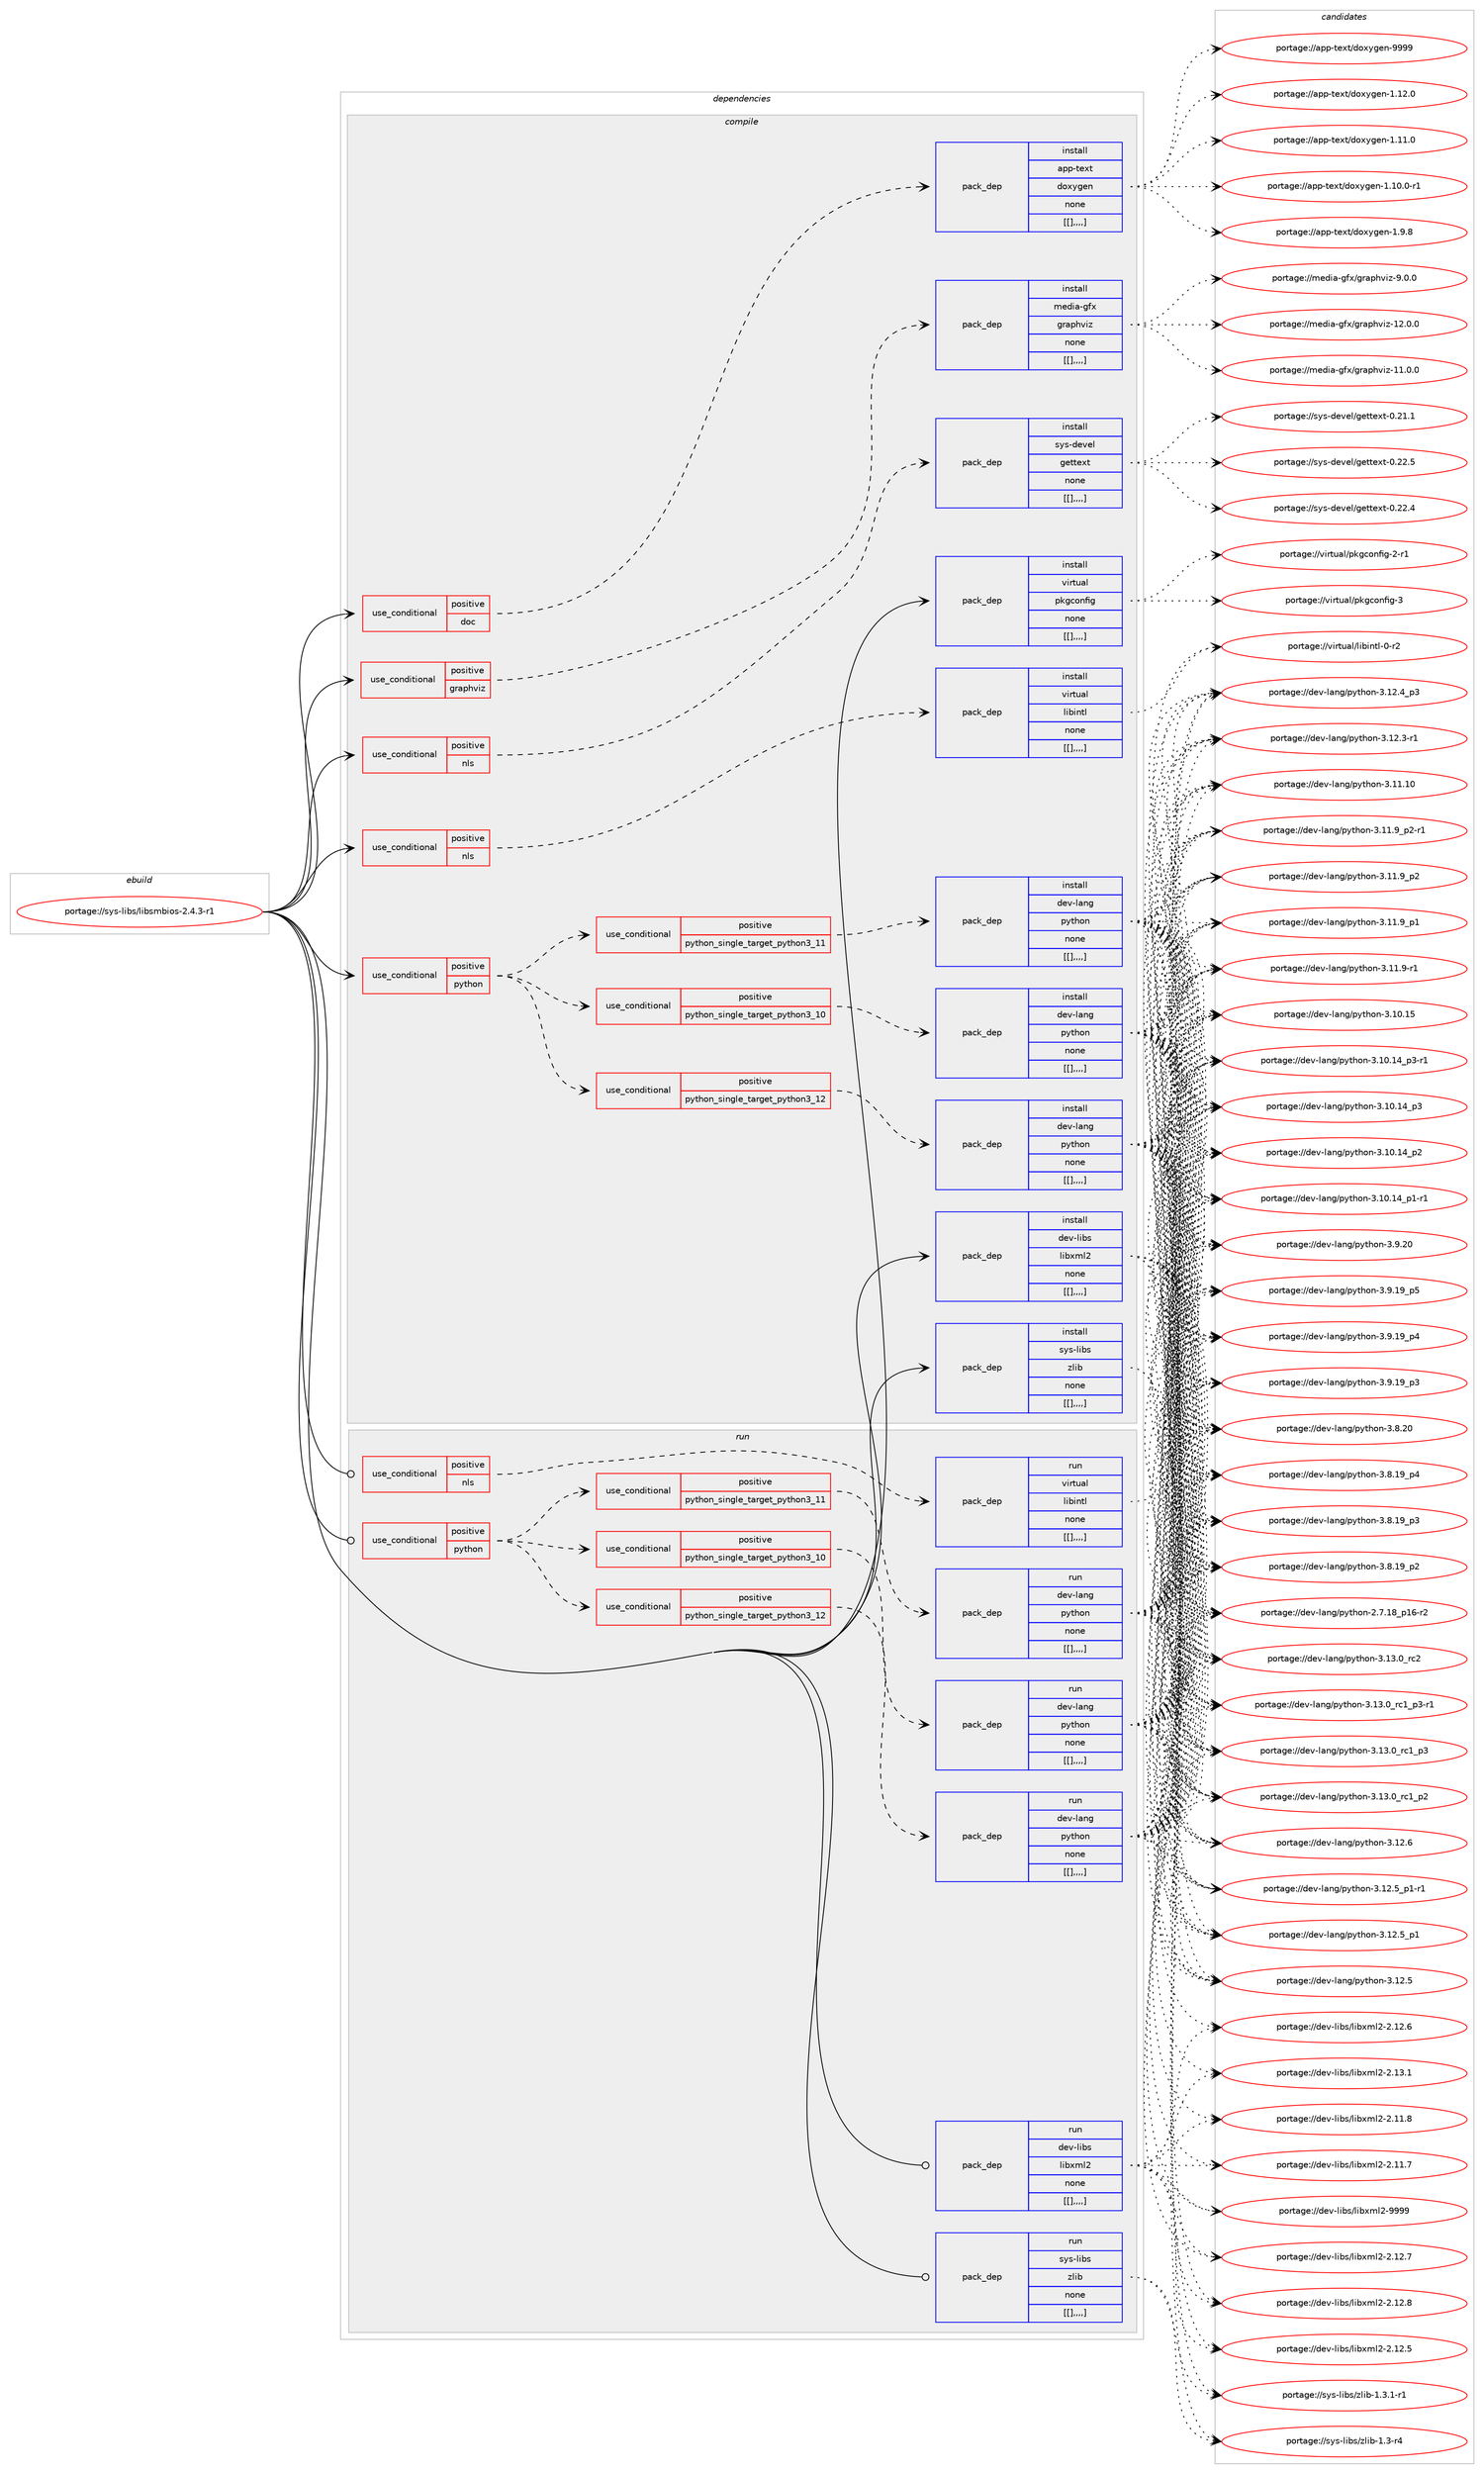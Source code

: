 digraph prolog {

# *************
# Graph options
# *************

newrank=true;
concentrate=true;
compound=true;
graph [rankdir=LR,fontname=Helvetica,fontsize=10,ranksep=1.5];#, ranksep=2.5, nodesep=0.2];
edge  [arrowhead=vee];
node  [fontname=Helvetica,fontsize=10];

# **********
# The ebuild
# **********

subgraph cluster_leftcol {
color=gray;
label=<<i>ebuild</i>>;
id [label="portage://sys-libs/libsmbios-2.4.3-r1", color=red, width=4, href="../sys-libs/libsmbios-2.4.3-r1.svg"];
}

# ****************
# The dependencies
# ****************

subgraph cluster_midcol {
color=gray;
label=<<i>dependencies</i>>;
subgraph cluster_compile {
fillcolor="#eeeeee";
style=filled;
label=<<i>compile</i>>;
subgraph cond122579 {
dependency459999 [label=<<TABLE BORDER="0" CELLBORDER="1" CELLSPACING="0" CELLPADDING="4"><TR><TD ROWSPAN="3" CELLPADDING="10">use_conditional</TD></TR><TR><TD>positive</TD></TR><TR><TD>doc</TD></TR></TABLE>>, shape=none, color=red];
subgraph pack334300 {
dependency460000 [label=<<TABLE BORDER="0" CELLBORDER="1" CELLSPACING="0" CELLPADDING="4" WIDTH="220"><TR><TD ROWSPAN="6" CELLPADDING="30">pack_dep</TD></TR><TR><TD WIDTH="110">install</TD></TR><TR><TD>app-text</TD></TR><TR><TD>doxygen</TD></TR><TR><TD>none</TD></TR><TR><TD>[[],,,,]</TD></TR></TABLE>>, shape=none, color=blue];
}
dependency459999:e -> dependency460000:w [weight=20,style="dashed",arrowhead="vee"];
}
id:e -> dependency459999:w [weight=20,style="solid",arrowhead="vee"];
subgraph cond122580 {
dependency460001 [label=<<TABLE BORDER="0" CELLBORDER="1" CELLSPACING="0" CELLPADDING="4"><TR><TD ROWSPAN="3" CELLPADDING="10">use_conditional</TD></TR><TR><TD>positive</TD></TR><TR><TD>graphviz</TD></TR></TABLE>>, shape=none, color=red];
subgraph pack334301 {
dependency460002 [label=<<TABLE BORDER="0" CELLBORDER="1" CELLSPACING="0" CELLPADDING="4" WIDTH="220"><TR><TD ROWSPAN="6" CELLPADDING="30">pack_dep</TD></TR><TR><TD WIDTH="110">install</TD></TR><TR><TD>media-gfx</TD></TR><TR><TD>graphviz</TD></TR><TR><TD>none</TD></TR><TR><TD>[[],,,,]</TD></TR></TABLE>>, shape=none, color=blue];
}
dependency460001:e -> dependency460002:w [weight=20,style="dashed",arrowhead="vee"];
}
id:e -> dependency460001:w [weight=20,style="solid",arrowhead="vee"];
subgraph cond122581 {
dependency460003 [label=<<TABLE BORDER="0" CELLBORDER="1" CELLSPACING="0" CELLPADDING="4"><TR><TD ROWSPAN="3" CELLPADDING="10">use_conditional</TD></TR><TR><TD>positive</TD></TR><TR><TD>nls</TD></TR></TABLE>>, shape=none, color=red];
subgraph pack334302 {
dependency460004 [label=<<TABLE BORDER="0" CELLBORDER="1" CELLSPACING="0" CELLPADDING="4" WIDTH="220"><TR><TD ROWSPAN="6" CELLPADDING="30">pack_dep</TD></TR><TR><TD WIDTH="110">install</TD></TR><TR><TD>sys-devel</TD></TR><TR><TD>gettext</TD></TR><TR><TD>none</TD></TR><TR><TD>[[],,,,]</TD></TR></TABLE>>, shape=none, color=blue];
}
dependency460003:e -> dependency460004:w [weight=20,style="dashed",arrowhead="vee"];
}
id:e -> dependency460003:w [weight=20,style="solid",arrowhead="vee"];
subgraph cond122582 {
dependency460005 [label=<<TABLE BORDER="0" CELLBORDER="1" CELLSPACING="0" CELLPADDING="4"><TR><TD ROWSPAN="3" CELLPADDING="10">use_conditional</TD></TR><TR><TD>positive</TD></TR><TR><TD>nls</TD></TR></TABLE>>, shape=none, color=red];
subgraph pack334303 {
dependency460006 [label=<<TABLE BORDER="0" CELLBORDER="1" CELLSPACING="0" CELLPADDING="4" WIDTH="220"><TR><TD ROWSPAN="6" CELLPADDING="30">pack_dep</TD></TR><TR><TD WIDTH="110">install</TD></TR><TR><TD>virtual</TD></TR><TR><TD>libintl</TD></TR><TR><TD>none</TD></TR><TR><TD>[[],,,,]</TD></TR></TABLE>>, shape=none, color=blue];
}
dependency460005:e -> dependency460006:w [weight=20,style="dashed",arrowhead="vee"];
}
id:e -> dependency460005:w [weight=20,style="solid",arrowhead="vee"];
subgraph cond122583 {
dependency460007 [label=<<TABLE BORDER="0" CELLBORDER="1" CELLSPACING="0" CELLPADDING="4"><TR><TD ROWSPAN="3" CELLPADDING="10">use_conditional</TD></TR><TR><TD>positive</TD></TR><TR><TD>python</TD></TR></TABLE>>, shape=none, color=red];
subgraph cond122584 {
dependency460008 [label=<<TABLE BORDER="0" CELLBORDER="1" CELLSPACING="0" CELLPADDING="4"><TR><TD ROWSPAN="3" CELLPADDING="10">use_conditional</TD></TR><TR><TD>positive</TD></TR><TR><TD>python_single_target_python3_10</TD></TR></TABLE>>, shape=none, color=red];
subgraph pack334304 {
dependency460009 [label=<<TABLE BORDER="0" CELLBORDER="1" CELLSPACING="0" CELLPADDING="4" WIDTH="220"><TR><TD ROWSPAN="6" CELLPADDING="30">pack_dep</TD></TR><TR><TD WIDTH="110">install</TD></TR><TR><TD>dev-lang</TD></TR><TR><TD>python</TD></TR><TR><TD>none</TD></TR><TR><TD>[[],,,,]</TD></TR></TABLE>>, shape=none, color=blue];
}
dependency460008:e -> dependency460009:w [weight=20,style="dashed",arrowhead="vee"];
}
dependency460007:e -> dependency460008:w [weight=20,style="dashed",arrowhead="vee"];
subgraph cond122585 {
dependency460010 [label=<<TABLE BORDER="0" CELLBORDER="1" CELLSPACING="0" CELLPADDING="4"><TR><TD ROWSPAN="3" CELLPADDING="10">use_conditional</TD></TR><TR><TD>positive</TD></TR><TR><TD>python_single_target_python3_11</TD></TR></TABLE>>, shape=none, color=red];
subgraph pack334305 {
dependency460011 [label=<<TABLE BORDER="0" CELLBORDER="1" CELLSPACING="0" CELLPADDING="4" WIDTH="220"><TR><TD ROWSPAN="6" CELLPADDING="30">pack_dep</TD></TR><TR><TD WIDTH="110">install</TD></TR><TR><TD>dev-lang</TD></TR><TR><TD>python</TD></TR><TR><TD>none</TD></TR><TR><TD>[[],,,,]</TD></TR></TABLE>>, shape=none, color=blue];
}
dependency460010:e -> dependency460011:w [weight=20,style="dashed",arrowhead="vee"];
}
dependency460007:e -> dependency460010:w [weight=20,style="dashed",arrowhead="vee"];
subgraph cond122586 {
dependency460012 [label=<<TABLE BORDER="0" CELLBORDER="1" CELLSPACING="0" CELLPADDING="4"><TR><TD ROWSPAN="3" CELLPADDING="10">use_conditional</TD></TR><TR><TD>positive</TD></TR><TR><TD>python_single_target_python3_12</TD></TR></TABLE>>, shape=none, color=red];
subgraph pack334306 {
dependency460013 [label=<<TABLE BORDER="0" CELLBORDER="1" CELLSPACING="0" CELLPADDING="4" WIDTH="220"><TR><TD ROWSPAN="6" CELLPADDING="30">pack_dep</TD></TR><TR><TD WIDTH="110">install</TD></TR><TR><TD>dev-lang</TD></TR><TR><TD>python</TD></TR><TR><TD>none</TD></TR><TR><TD>[[],,,,]</TD></TR></TABLE>>, shape=none, color=blue];
}
dependency460012:e -> dependency460013:w [weight=20,style="dashed",arrowhead="vee"];
}
dependency460007:e -> dependency460012:w [weight=20,style="dashed",arrowhead="vee"];
}
id:e -> dependency460007:w [weight=20,style="solid",arrowhead="vee"];
subgraph pack334307 {
dependency460014 [label=<<TABLE BORDER="0" CELLBORDER="1" CELLSPACING="0" CELLPADDING="4" WIDTH="220"><TR><TD ROWSPAN="6" CELLPADDING="30">pack_dep</TD></TR><TR><TD WIDTH="110">install</TD></TR><TR><TD>dev-libs</TD></TR><TR><TD>libxml2</TD></TR><TR><TD>none</TD></TR><TR><TD>[[],,,,]</TD></TR></TABLE>>, shape=none, color=blue];
}
id:e -> dependency460014:w [weight=20,style="solid",arrowhead="vee"];
subgraph pack334308 {
dependency460015 [label=<<TABLE BORDER="0" CELLBORDER="1" CELLSPACING="0" CELLPADDING="4" WIDTH="220"><TR><TD ROWSPAN="6" CELLPADDING="30">pack_dep</TD></TR><TR><TD WIDTH="110">install</TD></TR><TR><TD>sys-libs</TD></TR><TR><TD>zlib</TD></TR><TR><TD>none</TD></TR><TR><TD>[[],,,,]</TD></TR></TABLE>>, shape=none, color=blue];
}
id:e -> dependency460015:w [weight=20,style="solid",arrowhead="vee"];
subgraph pack334309 {
dependency460016 [label=<<TABLE BORDER="0" CELLBORDER="1" CELLSPACING="0" CELLPADDING="4" WIDTH="220"><TR><TD ROWSPAN="6" CELLPADDING="30">pack_dep</TD></TR><TR><TD WIDTH="110">install</TD></TR><TR><TD>virtual</TD></TR><TR><TD>pkgconfig</TD></TR><TR><TD>none</TD></TR><TR><TD>[[],,,,]</TD></TR></TABLE>>, shape=none, color=blue];
}
id:e -> dependency460016:w [weight=20,style="solid",arrowhead="vee"];
}
subgraph cluster_compileandrun {
fillcolor="#eeeeee";
style=filled;
label=<<i>compile and run</i>>;
}
subgraph cluster_run {
fillcolor="#eeeeee";
style=filled;
label=<<i>run</i>>;
subgraph cond122587 {
dependency460017 [label=<<TABLE BORDER="0" CELLBORDER="1" CELLSPACING="0" CELLPADDING="4"><TR><TD ROWSPAN="3" CELLPADDING="10">use_conditional</TD></TR><TR><TD>positive</TD></TR><TR><TD>nls</TD></TR></TABLE>>, shape=none, color=red];
subgraph pack334310 {
dependency460018 [label=<<TABLE BORDER="0" CELLBORDER="1" CELLSPACING="0" CELLPADDING="4" WIDTH="220"><TR><TD ROWSPAN="6" CELLPADDING="30">pack_dep</TD></TR><TR><TD WIDTH="110">run</TD></TR><TR><TD>virtual</TD></TR><TR><TD>libintl</TD></TR><TR><TD>none</TD></TR><TR><TD>[[],,,,]</TD></TR></TABLE>>, shape=none, color=blue];
}
dependency460017:e -> dependency460018:w [weight=20,style="dashed",arrowhead="vee"];
}
id:e -> dependency460017:w [weight=20,style="solid",arrowhead="odot"];
subgraph cond122588 {
dependency460019 [label=<<TABLE BORDER="0" CELLBORDER="1" CELLSPACING="0" CELLPADDING="4"><TR><TD ROWSPAN="3" CELLPADDING="10">use_conditional</TD></TR><TR><TD>positive</TD></TR><TR><TD>python</TD></TR></TABLE>>, shape=none, color=red];
subgraph cond122589 {
dependency460020 [label=<<TABLE BORDER="0" CELLBORDER="1" CELLSPACING="0" CELLPADDING="4"><TR><TD ROWSPAN="3" CELLPADDING="10">use_conditional</TD></TR><TR><TD>positive</TD></TR><TR><TD>python_single_target_python3_10</TD></TR></TABLE>>, shape=none, color=red];
subgraph pack334311 {
dependency460021 [label=<<TABLE BORDER="0" CELLBORDER="1" CELLSPACING="0" CELLPADDING="4" WIDTH="220"><TR><TD ROWSPAN="6" CELLPADDING="30">pack_dep</TD></TR><TR><TD WIDTH="110">run</TD></TR><TR><TD>dev-lang</TD></TR><TR><TD>python</TD></TR><TR><TD>none</TD></TR><TR><TD>[[],,,,]</TD></TR></TABLE>>, shape=none, color=blue];
}
dependency460020:e -> dependency460021:w [weight=20,style="dashed",arrowhead="vee"];
}
dependency460019:e -> dependency460020:w [weight=20,style="dashed",arrowhead="vee"];
subgraph cond122590 {
dependency460022 [label=<<TABLE BORDER="0" CELLBORDER="1" CELLSPACING="0" CELLPADDING="4"><TR><TD ROWSPAN="3" CELLPADDING="10">use_conditional</TD></TR><TR><TD>positive</TD></TR><TR><TD>python_single_target_python3_11</TD></TR></TABLE>>, shape=none, color=red];
subgraph pack334312 {
dependency460023 [label=<<TABLE BORDER="0" CELLBORDER="1" CELLSPACING="0" CELLPADDING="4" WIDTH="220"><TR><TD ROWSPAN="6" CELLPADDING="30">pack_dep</TD></TR><TR><TD WIDTH="110">run</TD></TR><TR><TD>dev-lang</TD></TR><TR><TD>python</TD></TR><TR><TD>none</TD></TR><TR><TD>[[],,,,]</TD></TR></TABLE>>, shape=none, color=blue];
}
dependency460022:e -> dependency460023:w [weight=20,style="dashed",arrowhead="vee"];
}
dependency460019:e -> dependency460022:w [weight=20,style="dashed",arrowhead="vee"];
subgraph cond122591 {
dependency460024 [label=<<TABLE BORDER="0" CELLBORDER="1" CELLSPACING="0" CELLPADDING="4"><TR><TD ROWSPAN="3" CELLPADDING="10">use_conditional</TD></TR><TR><TD>positive</TD></TR><TR><TD>python_single_target_python3_12</TD></TR></TABLE>>, shape=none, color=red];
subgraph pack334313 {
dependency460025 [label=<<TABLE BORDER="0" CELLBORDER="1" CELLSPACING="0" CELLPADDING="4" WIDTH="220"><TR><TD ROWSPAN="6" CELLPADDING="30">pack_dep</TD></TR><TR><TD WIDTH="110">run</TD></TR><TR><TD>dev-lang</TD></TR><TR><TD>python</TD></TR><TR><TD>none</TD></TR><TR><TD>[[],,,,]</TD></TR></TABLE>>, shape=none, color=blue];
}
dependency460024:e -> dependency460025:w [weight=20,style="dashed",arrowhead="vee"];
}
dependency460019:e -> dependency460024:w [weight=20,style="dashed",arrowhead="vee"];
}
id:e -> dependency460019:w [weight=20,style="solid",arrowhead="odot"];
subgraph pack334314 {
dependency460026 [label=<<TABLE BORDER="0" CELLBORDER="1" CELLSPACING="0" CELLPADDING="4" WIDTH="220"><TR><TD ROWSPAN="6" CELLPADDING="30">pack_dep</TD></TR><TR><TD WIDTH="110">run</TD></TR><TR><TD>dev-libs</TD></TR><TR><TD>libxml2</TD></TR><TR><TD>none</TD></TR><TR><TD>[[],,,,]</TD></TR></TABLE>>, shape=none, color=blue];
}
id:e -> dependency460026:w [weight=20,style="solid",arrowhead="odot"];
subgraph pack334315 {
dependency460027 [label=<<TABLE BORDER="0" CELLBORDER="1" CELLSPACING="0" CELLPADDING="4" WIDTH="220"><TR><TD ROWSPAN="6" CELLPADDING="30">pack_dep</TD></TR><TR><TD WIDTH="110">run</TD></TR><TR><TD>sys-libs</TD></TR><TR><TD>zlib</TD></TR><TR><TD>none</TD></TR><TR><TD>[[],,,,]</TD></TR></TABLE>>, shape=none, color=blue];
}
id:e -> dependency460027:w [weight=20,style="solid",arrowhead="odot"];
}
}

# **************
# The candidates
# **************

subgraph cluster_choices {
rank=same;
color=gray;
label=<<i>candidates</i>>;

subgraph choice334300 {
color=black;
nodesep=1;
choice9711211245116101120116471001111201211031011104557575757 [label="portage://app-text/doxygen-9999", color=red, width=4,href="../app-text/doxygen-9999.svg"];
choice97112112451161011201164710011112012110310111045494649504648 [label="portage://app-text/doxygen-1.12.0", color=red, width=4,href="../app-text/doxygen-1.12.0.svg"];
choice97112112451161011201164710011112012110310111045494649494648 [label="portage://app-text/doxygen-1.11.0", color=red, width=4,href="../app-text/doxygen-1.11.0.svg"];
choice971121124511610112011647100111120121103101110454946494846484511449 [label="portage://app-text/doxygen-1.10.0-r1", color=red, width=4,href="../app-text/doxygen-1.10.0-r1.svg"];
choice971121124511610112011647100111120121103101110454946574656 [label="portage://app-text/doxygen-1.9.8", color=red, width=4,href="../app-text/doxygen-1.9.8.svg"];
dependency460000:e -> choice9711211245116101120116471001111201211031011104557575757:w [style=dotted,weight="100"];
dependency460000:e -> choice97112112451161011201164710011112012110310111045494649504648:w [style=dotted,weight="100"];
dependency460000:e -> choice97112112451161011201164710011112012110310111045494649494648:w [style=dotted,weight="100"];
dependency460000:e -> choice971121124511610112011647100111120121103101110454946494846484511449:w [style=dotted,weight="100"];
dependency460000:e -> choice971121124511610112011647100111120121103101110454946574656:w [style=dotted,weight="100"];
}
subgraph choice334301 {
color=black;
nodesep=1;
choice1091011001059745103102120471031149711210411810512245495046484648 [label="portage://media-gfx/graphviz-12.0.0", color=red, width=4,href="../media-gfx/graphviz-12.0.0.svg"];
choice1091011001059745103102120471031149711210411810512245494946484648 [label="portage://media-gfx/graphviz-11.0.0", color=red, width=4,href="../media-gfx/graphviz-11.0.0.svg"];
choice10910110010597451031021204710311497112104118105122455746484648 [label="portage://media-gfx/graphviz-9.0.0", color=red, width=4,href="../media-gfx/graphviz-9.0.0.svg"];
dependency460002:e -> choice1091011001059745103102120471031149711210411810512245495046484648:w [style=dotted,weight="100"];
dependency460002:e -> choice1091011001059745103102120471031149711210411810512245494946484648:w [style=dotted,weight="100"];
dependency460002:e -> choice10910110010597451031021204710311497112104118105122455746484648:w [style=dotted,weight="100"];
}
subgraph choice334302 {
color=black;
nodesep=1;
choice115121115451001011181011084710310111611610112011645484650504653 [label="portage://sys-devel/gettext-0.22.5", color=red, width=4,href="../sys-devel/gettext-0.22.5.svg"];
choice115121115451001011181011084710310111611610112011645484650504652 [label="portage://sys-devel/gettext-0.22.4", color=red, width=4,href="../sys-devel/gettext-0.22.4.svg"];
choice115121115451001011181011084710310111611610112011645484650494649 [label="portage://sys-devel/gettext-0.21.1", color=red, width=4,href="../sys-devel/gettext-0.21.1.svg"];
dependency460004:e -> choice115121115451001011181011084710310111611610112011645484650504653:w [style=dotted,weight="100"];
dependency460004:e -> choice115121115451001011181011084710310111611610112011645484650504652:w [style=dotted,weight="100"];
dependency460004:e -> choice115121115451001011181011084710310111611610112011645484650494649:w [style=dotted,weight="100"];
}
subgraph choice334303 {
color=black;
nodesep=1;
choice11810511411611797108471081059810511011610845484511450 [label="portage://virtual/libintl-0-r2", color=red, width=4,href="../virtual/libintl-0-r2.svg"];
dependency460006:e -> choice11810511411611797108471081059810511011610845484511450:w [style=dotted,weight="100"];
}
subgraph choice334304 {
color=black;
nodesep=1;
choice10010111845108971101034711212111610411111045514649514648951149950 [label="portage://dev-lang/python-3.13.0_rc2", color=red, width=4,href="../dev-lang/python-3.13.0_rc2.svg"];
choice1001011184510897110103471121211161041111104551464951464895114994995112514511449 [label="portage://dev-lang/python-3.13.0_rc1_p3-r1", color=red, width=4,href="../dev-lang/python-3.13.0_rc1_p3-r1.svg"];
choice100101118451089711010347112121116104111110455146495146489511499499511251 [label="portage://dev-lang/python-3.13.0_rc1_p3", color=red, width=4,href="../dev-lang/python-3.13.0_rc1_p3.svg"];
choice100101118451089711010347112121116104111110455146495146489511499499511250 [label="portage://dev-lang/python-3.13.0_rc1_p2", color=red, width=4,href="../dev-lang/python-3.13.0_rc1_p2.svg"];
choice10010111845108971101034711212111610411111045514649504654 [label="portage://dev-lang/python-3.12.6", color=red, width=4,href="../dev-lang/python-3.12.6.svg"];
choice1001011184510897110103471121211161041111104551464950465395112494511449 [label="portage://dev-lang/python-3.12.5_p1-r1", color=red, width=4,href="../dev-lang/python-3.12.5_p1-r1.svg"];
choice100101118451089711010347112121116104111110455146495046539511249 [label="portage://dev-lang/python-3.12.5_p1", color=red, width=4,href="../dev-lang/python-3.12.5_p1.svg"];
choice10010111845108971101034711212111610411111045514649504653 [label="portage://dev-lang/python-3.12.5", color=red, width=4,href="../dev-lang/python-3.12.5.svg"];
choice100101118451089711010347112121116104111110455146495046529511251 [label="portage://dev-lang/python-3.12.4_p3", color=red, width=4,href="../dev-lang/python-3.12.4_p3.svg"];
choice100101118451089711010347112121116104111110455146495046514511449 [label="portage://dev-lang/python-3.12.3-r1", color=red, width=4,href="../dev-lang/python-3.12.3-r1.svg"];
choice1001011184510897110103471121211161041111104551464949464948 [label="portage://dev-lang/python-3.11.10", color=red, width=4,href="../dev-lang/python-3.11.10.svg"];
choice1001011184510897110103471121211161041111104551464949465795112504511449 [label="portage://dev-lang/python-3.11.9_p2-r1", color=red, width=4,href="../dev-lang/python-3.11.9_p2-r1.svg"];
choice100101118451089711010347112121116104111110455146494946579511250 [label="portage://dev-lang/python-3.11.9_p2", color=red, width=4,href="../dev-lang/python-3.11.9_p2.svg"];
choice100101118451089711010347112121116104111110455146494946579511249 [label="portage://dev-lang/python-3.11.9_p1", color=red, width=4,href="../dev-lang/python-3.11.9_p1.svg"];
choice100101118451089711010347112121116104111110455146494946574511449 [label="portage://dev-lang/python-3.11.9-r1", color=red, width=4,href="../dev-lang/python-3.11.9-r1.svg"];
choice1001011184510897110103471121211161041111104551464948464953 [label="portage://dev-lang/python-3.10.15", color=red, width=4,href="../dev-lang/python-3.10.15.svg"];
choice100101118451089711010347112121116104111110455146494846495295112514511449 [label="portage://dev-lang/python-3.10.14_p3-r1", color=red, width=4,href="../dev-lang/python-3.10.14_p3-r1.svg"];
choice10010111845108971101034711212111610411111045514649484649529511251 [label="portage://dev-lang/python-3.10.14_p3", color=red, width=4,href="../dev-lang/python-3.10.14_p3.svg"];
choice10010111845108971101034711212111610411111045514649484649529511250 [label="portage://dev-lang/python-3.10.14_p2", color=red, width=4,href="../dev-lang/python-3.10.14_p2.svg"];
choice100101118451089711010347112121116104111110455146494846495295112494511449 [label="portage://dev-lang/python-3.10.14_p1-r1", color=red, width=4,href="../dev-lang/python-3.10.14_p1-r1.svg"];
choice10010111845108971101034711212111610411111045514657465048 [label="portage://dev-lang/python-3.9.20", color=red, width=4,href="../dev-lang/python-3.9.20.svg"];
choice100101118451089711010347112121116104111110455146574649579511253 [label="portage://dev-lang/python-3.9.19_p5", color=red, width=4,href="../dev-lang/python-3.9.19_p5.svg"];
choice100101118451089711010347112121116104111110455146574649579511252 [label="portage://dev-lang/python-3.9.19_p4", color=red, width=4,href="../dev-lang/python-3.9.19_p4.svg"];
choice100101118451089711010347112121116104111110455146574649579511251 [label="portage://dev-lang/python-3.9.19_p3", color=red, width=4,href="../dev-lang/python-3.9.19_p3.svg"];
choice10010111845108971101034711212111610411111045514656465048 [label="portage://dev-lang/python-3.8.20", color=red, width=4,href="../dev-lang/python-3.8.20.svg"];
choice100101118451089711010347112121116104111110455146564649579511252 [label="portage://dev-lang/python-3.8.19_p4", color=red, width=4,href="../dev-lang/python-3.8.19_p4.svg"];
choice100101118451089711010347112121116104111110455146564649579511251 [label="portage://dev-lang/python-3.8.19_p3", color=red, width=4,href="../dev-lang/python-3.8.19_p3.svg"];
choice100101118451089711010347112121116104111110455146564649579511250 [label="portage://dev-lang/python-3.8.19_p2", color=red, width=4,href="../dev-lang/python-3.8.19_p2.svg"];
choice100101118451089711010347112121116104111110455046554649569511249544511450 [label="portage://dev-lang/python-2.7.18_p16-r2", color=red, width=4,href="../dev-lang/python-2.7.18_p16-r2.svg"];
dependency460009:e -> choice10010111845108971101034711212111610411111045514649514648951149950:w [style=dotted,weight="100"];
dependency460009:e -> choice1001011184510897110103471121211161041111104551464951464895114994995112514511449:w [style=dotted,weight="100"];
dependency460009:e -> choice100101118451089711010347112121116104111110455146495146489511499499511251:w [style=dotted,weight="100"];
dependency460009:e -> choice100101118451089711010347112121116104111110455146495146489511499499511250:w [style=dotted,weight="100"];
dependency460009:e -> choice10010111845108971101034711212111610411111045514649504654:w [style=dotted,weight="100"];
dependency460009:e -> choice1001011184510897110103471121211161041111104551464950465395112494511449:w [style=dotted,weight="100"];
dependency460009:e -> choice100101118451089711010347112121116104111110455146495046539511249:w [style=dotted,weight="100"];
dependency460009:e -> choice10010111845108971101034711212111610411111045514649504653:w [style=dotted,weight="100"];
dependency460009:e -> choice100101118451089711010347112121116104111110455146495046529511251:w [style=dotted,weight="100"];
dependency460009:e -> choice100101118451089711010347112121116104111110455146495046514511449:w [style=dotted,weight="100"];
dependency460009:e -> choice1001011184510897110103471121211161041111104551464949464948:w [style=dotted,weight="100"];
dependency460009:e -> choice1001011184510897110103471121211161041111104551464949465795112504511449:w [style=dotted,weight="100"];
dependency460009:e -> choice100101118451089711010347112121116104111110455146494946579511250:w [style=dotted,weight="100"];
dependency460009:e -> choice100101118451089711010347112121116104111110455146494946579511249:w [style=dotted,weight="100"];
dependency460009:e -> choice100101118451089711010347112121116104111110455146494946574511449:w [style=dotted,weight="100"];
dependency460009:e -> choice1001011184510897110103471121211161041111104551464948464953:w [style=dotted,weight="100"];
dependency460009:e -> choice100101118451089711010347112121116104111110455146494846495295112514511449:w [style=dotted,weight="100"];
dependency460009:e -> choice10010111845108971101034711212111610411111045514649484649529511251:w [style=dotted,weight="100"];
dependency460009:e -> choice10010111845108971101034711212111610411111045514649484649529511250:w [style=dotted,weight="100"];
dependency460009:e -> choice100101118451089711010347112121116104111110455146494846495295112494511449:w [style=dotted,weight="100"];
dependency460009:e -> choice10010111845108971101034711212111610411111045514657465048:w [style=dotted,weight="100"];
dependency460009:e -> choice100101118451089711010347112121116104111110455146574649579511253:w [style=dotted,weight="100"];
dependency460009:e -> choice100101118451089711010347112121116104111110455146574649579511252:w [style=dotted,weight="100"];
dependency460009:e -> choice100101118451089711010347112121116104111110455146574649579511251:w [style=dotted,weight="100"];
dependency460009:e -> choice10010111845108971101034711212111610411111045514656465048:w [style=dotted,weight="100"];
dependency460009:e -> choice100101118451089711010347112121116104111110455146564649579511252:w [style=dotted,weight="100"];
dependency460009:e -> choice100101118451089711010347112121116104111110455146564649579511251:w [style=dotted,weight="100"];
dependency460009:e -> choice100101118451089711010347112121116104111110455146564649579511250:w [style=dotted,weight="100"];
dependency460009:e -> choice100101118451089711010347112121116104111110455046554649569511249544511450:w [style=dotted,weight="100"];
}
subgraph choice334305 {
color=black;
nodesep=1;
choice10010111845108971101034711212111610411111045514649514648951149950 [label="portage://dev-lang/python-3.13.0_rc2", color=red, width=4,href="../dev-lang/python-3.13.0_rc2.svg"];
choice1001011184510897110103471121211161041111104551464951464895114994995112514511449 [label="portage://dev-lang/python-3.13.0_rc1_p3-r1", color=red, width=4,href="../dev-lang/python-3.13.0_rc1_p3-r1.svg"];
choice100101118451089711010347112121116104111110455146495146489511499499511251 [label="portage://dev-lang/python-3.13.0_rc1_p3", color=red, width=4,href="../dev-lang/python-3.13.0_rc1_p3.svg"];
choice100101118451089711010347112121116104111110455146495146489511499499511250 [label="portage://dev-lang/python-3.13.0_rc1_p2", color=red, width=4,href="../dev-lang/python-3.13.0_rc1_p2.svg"];
choice10010111845108971101034711212111610411111045514649504654 [label="portage://dev-lang/python-3.12.6", color=red, width=4,href="../dev-lang/python-3.12.6.svg"];
choice1001011184510897110103471121211161041111104551464950465395112494511449 [label="portage://dev-lang/python-3.12.5_p1-r1", color=red, width=4,href="../dev-lang/python-3.12.5_p1-r1.svg"];
choice100101118451089711010347112121116104111110455146495046539511249 [label="portage://dev-lang/python-3.12.5_p1", color=red, width=4,href="../dev-lang/python-3.12.5_p1.svg"];
choice10010111845108971101034711212111610411111045514649504653 [label="portage://dev-lang/python-3.12.5", color=red, width=4,href="../dev-lang/python-3.12.5.svg"];
choice100101118451089711010347112121116104111110455146495046529511251 [label="portage://dev-lang/python-3.12.4_p3", color=red, width=4,href="../dev-lang/python-3.12.4_p3.svg"];
choice100101118451089711010347112121116104111110455146495046514511449 [label="portage://dev-lang/python-3.12.3-r1", color=red, width=4,href="../dev-lang/python-3.12.3-r1.svg"];
choice1001011184510897110103471121211161041111104551464949464948 [label="portage://dev-lang/python-3.11.10", color=red, width=4,href="../dev-lang/python-3.11.10.svg"];
choice1001011184510897110103471121211161041111104551464949465795112504511449 [label="portage://dev-lang/python-3.11.9_p2-r1", color=red, width=4,href="../dev-lang/python-3.11.9_p2-r1.svg"];
choice100101118451089711010347112121116104111110455146494946579511250 [label="portage://dev-lang/python-3.11.9_p2", color=red, width=4,href="../dev-lang/python-3.11.9_p2.svg"];
choice100101118451089711010347112121116104111110455146494946579511249 [label="portage://dev-lang/python-3.11.9_p1", color=red, width=4,href="../dev-lang/python-3.11.9_p1.svg"];
choice100101118451089711010347112121116104111110455146494946574511449 [label="portage://dev-lang/python-3.11.9-r1", color=red, width=4,href="../dev-lang/python-3.11.9-r1.svg"];
choice1001011184510897110103471121211161041111104551464948464953 [label="portage://dev-lang/python-3.10.15", color=red, width=4,href="../dev-lang/python-3.10.15.svg"];
choice100101118451089711010347112121116104111110455146494846495295112514511449 [label="portage://dev-lang/python-3.10.14_p3-r1", color=red, width=4,href="../dev-lang/python-3.10.14_p3-r1.svg"];
choice10010111845108971101034711212111610411111045514649484649529511251 [label="portage://dev-lang/python-3.10.14_p3", color=red, width=4,href="../dev-lang/python-3.10.14_p3.svg"];
choice10010111845108971101034711212111610411111045514649484649529511250 [label="portage://dev-lang/python-3.10.14_p2", color=red, width=4,href="../dev-lang/python-3.10.14_p2.svg"];
choice100101118451089711010347112121116104111110455146494846495295112494511449 [label="portage://dev-lang/python-3.10.14_p1-r1", color=red, width=4,href="../dev-lang/python-3.10.14_p1-r1.svg"];
choice10010111845108971101034711212111610411111045514657465048 [label="portage://dev-lang/python-3.9.20", color=red, width=4,href="../dev-lang/python-3.9.20.svg"];
choice100101118451089711010347112121116104111110455146574649579511253 [label="portage://dev-lang/python-3.9.19_p5", color=red, width=4,href="../dev-lang/python-3.9.19_p5.svg"];
choice100101118451089711010347112121116104111110455146574649579511252 [label="portage://dev-lang/python-3.9.19_p4", color=red, width=4,href="../dev-lang/python-3.9.19_p4.svg"];
choice100101118451089711010347112121116104111110455146574649579511251 [label="portage://dev-lang/python-3.9.19_p3", color=red, width=4,href="../dev-lang/python-3.9.19_p3.svg"];
choice10010111845108971101034711212111610411111045514656465048 [label="portage://dev-lang/python-3.8.20", color=red, width=4,href="../dev-lang/python-3.8.20.svg"];
choice100101118451089711010347112121116104111110455146564649579511252 [label="portage://dev-lang/python-3.8.19_p4", color=red, width=4,href="../dev-lang/python-3.8.19_p4.svg"];
choice100101118451089711010347112121116104111110455146564649579511251 [label="portage://dev-lang/python-3.8.19_p3", color=red, width=4,href="../dev-lang/python-3.8.19_p3.svg"];
choice100101118451089711010347112121116104111110455146564649579511250 [label="portage://dev-lang/python-3.8.19_p2", color=red, width=4,href="../dev-lang/python-3.8.19_p2.svg"];
choice100101118451089711010347112121116104111110455046554649569511249544511450 [label="portage://dev-lang/python-2.7.18_p16-r2", color=red, width=4,href="../dev-lang/python-2.7.18_p16-r2.svg"];
dependency460011:e -> choice10010111845108971101034711212111610411111045514649514648951149950:w [style=dotted,weight="100"];
dependency460011:e -> choice1001011184510897110103471121211161041111104551464951464895114994995112514511449:w [style=dotted,weight="100"];
dependency460011:e -> choice100101118451089711010347112121116104111110455146495146489511499499511251:w [style=dotted,weight="100"];
dependency460011:e -> choice100101118451089711010347112121116104111110455146495146489511499499511250:w [style=dotted,weight="100"];
dependency460011:e -> choice10010111845108971101034711212111610411111045514649504654:w [style=dotted,weight="100"];
dependency460011:e -> choice1001011184510897110103471121211161041111104551464950465395112494511449:w [style=dotted,weight="100"];
dependency460011:e -> choice100101118451089711010347112121116104111110455146495046539511249:w [style=dotted,weight="100"];
dependency460011:e -> choice10010111845108971101034711212111610411111045514649504653:w [style=dotted,weight="100"];
dependency460011:e -> choice100101118451089711010347112121116104111110455146495046529511251:w [style=dotted,weight="100"];
dependency460011:e -> choice100101118451089711010347112121116104111110455146495046514511449:w [style=dotted,weight="100"];
dependency460011:e -> choice1001011184510897110103471121211161041111104551464949464948:w [style=dotted,weight="100"];
dependency460011:e -> choice1001011184510897110103471121211161041111104551464949465795112504511449:w [style=dotted,weight="100"];
dependency460011:e -> choice100101118451089711010347112121116104111110455146494946579511250:w [style=dotted,weight="100"];
dependency460011:e -> choice100101118451089711010347112121116104111110455146494946579511249:w [style=dotted,weight="100"];
dependency460011:e -> choice100101118451089711010347112121116104111110455146494946574511449:w [style=dotted,weight="100"];
dependency460011:e -> choice1001011184510897110103471121211161041111104551464948464953:w [style=dotted,weight="100"];
dependency460011:e -> choice100101118451089711010347112121116104111110455146494846495295112514511449:w [style=dotted,weight="100"];
dependency460011:e -> choice10010111845108971101034711212111610411111045514649484649529511251:w [style=dotted,weight="100"];
dependency460011:e -> choice10010111845108971101034711212111610411111045514649484649529511250:w [style=dotted,weight="100"];
dependency460011:e -> choice100101118451089711010347112121116104111110455146494846495295112494511449:w [style=dotted,weight="100"];
dependency460011:e -> choice10010111845108971101034711212111610411111045514657465048:w [style=dotted,weight="100"];
dependency460011:e -> choice100101118451089711010347112121116104111110455146574649579511253:w [style=dotted,weight="100"];
dependency460011:e -> choice100101118451089711010347112121116104111110455146574649579511252:w [style=dotted,weight="100"];
dependency460011:e -> choice100101118451089711010347112121116104111110455146574649579511251:w [style=dotted,weight="100"];
dependency460011:e -> choice10010111845108971101034711212111610411111045514656465048:w [style=dotted,weight="100"];
dependency460011:e -> choice100101118451089711010347112121116104111110455146564649579511252:w [style=dotted,weight="100"];
dependency460011:e -> choice100101118451089711010347112121116104111110455146564649579511251:w [style=dotted,weight="100"];
dependency460011:e -> choice100101118451089711010347112121116104111110455146564649579511250:w [style=dotted,weight="100"];
dependency460011:e -> choice100101118451089711010347112121116104111110455046554649569511249544511450:w [style=dotted,weight="100"];
}
subgraph choice334306 {
color=black;
nodesep=1;
choice10010111845108971101034711212111610411111045514649514648951149950 [label="portage://dev-lang/python-3.13.0_rc2", color=red, width=4,href="../dev-lang/python-3.13.0_rc2.svg"];
choice1001011184510897110103471121211161041111104551464951464895114994995112514511449 [label="portage://dev-lang/python-3.13.0_rc1_p3-r1", color=red, width=4,href="../dev-lang/python-3.13.0_rc1_p3-r1.svg"];
choice100101118451089711010347112121116104111110455146495146489511499499511251 [label="portage://dev-lang/python-3.13.0_rc1_p3", color=red, width=4,href="../dev-lang/python-3.13.0_rc1_p3.svg"];
choice100101118451089711010347112121116104111110455146495146489511499499511250 [label="portage://dev-lang/python-3.13.0_rc1_p2", color=red, width=4,href="../dev-lang/python-3.13.0_rc1_p2.svg"];
choice10010111845108971101034711212111610411111045514649504654 [label="portage://dev-lang/python-3.12.6", color=red, width=4,href="../dev-lang/python-3.12.6.svg"];
choice1001011184510897110103471121211161041111104551464950465395112494511449 [label="portage://dev-lang/python-3.12.5_p1-r1", color=red, width=4,href="../dev-lang/python-3.12.5_p1-r1.svg"];
choice100101118451089711010347112121116104111110455146495046539511249 [label="portage://dev-lang/python-3.12.5_p1", color=red, width=4,href="../dev-lang/python-3.12.5_p1.svg"];
choice10010111845108971101034711212111610411111045514649504653 [label="portage://dev-lang/python-3.12.5", color=red, width=4,href="../dev-lang/python-3.12.5.svg"];
choice100101118451089711010347112121116104111110455146495046529511251 [label="portage://dev-lang/python-3.12.4_p3", color=red, width=4,href="../dev-lang/python-3.12.4_p3.svg"];
choice100101118451089711010347112121116104111110455146495046514511449 [label="portage://dev-lang/python-3.12.3-r1", color=red, width=4,href="../dev-lang/python-3.12.3-r1.svg"];
choice1001011184510897110103471121211161041111104551464949464948 [label="portage://dev-lang/python-3.11.10", color=red, width=4,href="../dev-lang/python-3.11.10.svg"];
choice1001011184510897110103471121211161041111104551464949465795112504511449 [label="portage://dev-lang/python-3.11.9_p2-r1", color=red, width=4,href="../dev-lang/python-3.11.9_p2-r1.svg"];
choice100101118451089711010347112121116104111110455146494946579511250 [label="portage://dev-lang/python-3.11.9_p2", color=red, width=4,href="../dev-lang/python-3.11.9_p2.svg"];
choice100101118451089711010347112121116104111110455146494946579511249 [label="portage://dev-lang/python-3.11.9_p1", color=red, width=4,href="../dev-lang/python-3.11.9_p1.svg"];
choice100101118451089711010347112121116104111110455146494946574511449 [label="portage://dev-lang/python-3.11.9-r1", color=red, width=4,href="../dev-lang/python-3.11.9-r1.svg"];
choice1001011184510897110103471121211161041111104551464948464953 [label="portage://dev-lang/python-3.10.15", color=red, width=4,href="../dev-lang/python-3.10.15.svg"];
choice100101118451089711010347112121116104111110455146494846495295112514511449 [label="portage://dev-lang/python-3.10.14_p3-r1", color=red, width=4,href="../dev-lang/python-3.10.14_p3-r1.svg"];
choice10010111845108971101034711212111610411111045514649484649529511251 [label="portage://dev-lang/python-3.10.14_p3", color=red, width=4,href="../dev-lang/python-3.10.14_p3.svg"];
choice10010111845108971101034711212111610411111045514649484649529511250 [label="portage://dev-lang/python-3.10.14_p2", color=red, width=4,href="../dev-lang/python-3.10.14_p2.svg"];
choice100101118451089711010347112121116104111110455146494846495295112494511449 [label="portage://dev-lang/python-3.10.14_p1-r1", color=red, width=4,href="../dev-lang/python-3.10.14_p1-r1.svg"];
choice10010111845108971101034711212111610411111045514657465048 [label="portage://dev-lang/python-3.9.20", color=red, width=4,href="../dev-lang/python-3.9.20.svg"];
choice100101118451089711010347112121116104111110455146574649579511253 [label="portage://dev-lang/python-3.9.19_p5", color=red, width=4,href="../dev-lang/python-3.9.19_p5.svg"];
choice100101118451089711010347112121116104111110455146574649579511252 [label="portage://dev-lang/python-3.9.19_p4", color=red, width=4,href="../dev-lang/python-3.9.19_p4.svg"];
choice100101118451089711010347112121116104111110455146574649579511251 [label="portage://dev-lang/python-3.9.19_p3", color=red, width=4,href="../dev-lang/python-3.9.19_p3.svg"];
choice10010111845108971101034711212111610411111045514656465048 [label="portage://dev-lang/python-3.8.20", color=red, width=4,href="../dev-lang/python-3.8.20.svg"];
choice100101118451089711010347112121116104111110455146564649579511252 [label="portage://dev-lang/python-3.8.19_p4", color=red, width=4,href="../dev-lang/python-3.8.19_p4.svg"];
choice100101118451089711010347112121116104111110455146564649579511251 [label="portage://dev-lang/python-3.8.19_p3", color=red, width=4,href="../dev-lang/python-3.8.19_p3.svg"];
choice100101118451089711010347112121116104111110455146564649579511250 [label="portage://dev-lang/python-3.8.19_p2", color=red, width=4,href="../dev-lang/python-3.8.19_p2.svg"];
choice100101118451089711010347112121116104111110455046554649569511249544511450 [label="portage://dev-lang/python-2.7.18_p16-r2", color=red, width=4,href="../dev-lang/python-2.7.18_p16-r2.svg"];
dependency460013:e -> choice10010111845108971101034711212111610411111045514649514648951149950:w [style=dotted,weight="100"];
dependency460013:e -> choice1001011184510897110103471121211161041111104551464951464895114994995112514511449:w [style=dotted,weight="100"];
dependency460013:e -> choice100101118451089711010347112121116104111110455146495146489511499499511251:w [style=dotted,weight="100"];
dependency460013:e -> choice100101118451089711010347112121116104111110455146495146489511499499511250:w [style=dotted,weight="100"];
dependency460013:e -> choice10010111845108971101034711212111610411111045514649504654:w [style=dotted,weight="100"];
dependency460013:e -> choice1001011184510897110103471121211161041111104551464950465395112494511449:w [style=dotted,weight="100"];
dependency460013:e -> choice100101118451089711010347112121116104111110455146495046539511249:w [style=dotted,weight="100"];
dependency460013:e -> choice10010111845108971101034711212111610411111045514649504653:w [style=dotted,weight="100"];
dependency460013:e -> choice100101118451089711010347112121116104111110455146495046529511251:w [style=dotted,weight="100"];
dependency460013:e -> choice100101118451089711010347112121116104111110455146495046514511449:w [style=dotted,weight="100"];
dependency460013:e -> choice1001011184510897110103471121211161041111104551464949464948:w [style=dotted,weight="100"];
dependency460013:e -> choice1001011184510897110103471121211161041111104551464949465795112504511449:w [style=dotted,weight="100"];
dependency460013:e -> choice100101118451089711010347112121116104111110455146494946579511250:w [style=dotted,weight="100"];
dependency460013:e -> choice100101118451089711010347112121116104111110455146494946579511249:w [style=dotted,weight="100"];
dependency460013:e -> choice100101118451089711010347112121116104111110455146494946574511449:w [style=dotted,weight="100"];
dependency460013:e -> choice1001011184510897110103471121211161041111104551464948464953:w [style=dotted,weight="100"];
dependency460013:e -> choice100101118451089711010347112121116104111110455146494846495295112514511449:w [style=dotted,weight="100"];
dependency460013:e -> choice10010111845108971101034711212111610411111045514649484649529511251:w [style=dotted,weight="100"];
dependency460013:e -> choice10010111845108971101034711212111610411111045514649484649529511250:w [style=dotted,weight="100"];
dependency460013:e -> choice100101118451089711010347112121116104111110455146494846495295112494511449:w [style=dotted,weight="100"];
dependency460013:e -> choice10010111845108971101034711212111610411111045514657465048:w [style=dotted,weight="100"];
dependency460013:e -> choice100101118451089711010347112121116104111110455146574649579511253:w [style=dotted,weight="100"];
dependency460013:e -> choice100101118451089711010347112121116104111110455146574649579511252:w [style=dotted,weight="100"];
dependency460013:e -> choice100101118451089711010347112121116104111110455146574649579511251:w [style=dotted,weight="100"];
dependency460013:e -> choice10010111845108971101034711212111610411111045514656465048:w [style=dotted,weight="100"];
dependency460013:e -> choice100101118451089711010347112121116104111110455146564649579511252:w [style=dotted,weight="100"];
dependency460013:e -> choice100101118451089711010347112121116104111110455146564649579511251:w [style=dotted,weight="100"];
dependency460013:e -> choice100101118451089711010347112121116104111110455146564649579511250:w [style=dotted,weight="100"];
dependency460013:e -> choice100101118451089711010347112121116104111110455046554649569511249544511450:w [style=dotted,weight="100"];
}
subgraph choice334307 {
color=black;
nodesep=1;
choice10010111845108105981154710810598120109108504557575757 [label="portage://dev-libs/libxml2-9999", color=red, width=4,href="../dev-libs/libxml2-9999.svg"];
choice100101118451081059811547108105981201091085045504649514649 [label="portage://dev-libs/libxml2-2.13.1", color=red, width=4,href="../dev-libs/libxml2-2.13.1.svg"];
choice100101118451081059811547108105981201091085045504649504656 [label="portage://dev-libs/libxml2-2.12.8", color=red, width=4,href="../dev-libs/libxml2-2.12.8.svg"];
choice100101118451081059811547108105981201091085045504649504655 [label="portage://dev-libs/libxml2-2.12.7", color=red, width=4,href="../dev-libs/libxml2-2.12.7.svg"];
choice100101118451081059811547108105981201091085045504649504654 [label="portage://dev-libs/libxml2-2.12.6", color=red, width=4,href="../dev-libs/libxml2-2.12.6.svg"];
choice100101118451081059811547108105981201091085045504649504653 [label="portage://dev-libs/libxml2-2.12.5", color=red, width=4,href="../dev-libs/libxml2-2.12.5.svg"];
choice100101118451081059811547108105981201091085045504649494656 [label="portage://dev-libs/libxml2-2.11.8", color=red, width=4,href="../dev-libs/libxml2-2.11.8.svg"];
choice100101118451081059811547108105981201091085045504649494655 [label="portage://dev-libs/libxml2-2.11.7", color=red, width=4,href="../dev-libs/libxml2-2.11.7.svg"];
dependency460014:e -> choice10010111845108105981154710810598120109108504557575757:w [style=dotted,weight="100"];
dependency460014:e -> choice100101118451081059811547108105981201091085045504649514649:w [style=dotted,weight="100"];
dependency460014:e -> choice100101118451081059811547108105981201091085045504649504656:w [style=dotted,weight="100"];
dependency460014:e -> choice100101118451081059811547108105981201091085045504649504655:w [style=dotted,weight="100"];
dependency460014:e -> choice100101118451081059811547108105981201091085045504649504654:w [style=dotted,weight="100"];
dependency460014:e -> choice100101118451081059811547108105981201091085045504649504653:w [style=dotted,weight="100"];
dependency460014:e -> choice100101118451081059811547108105981201091085045504649494656:w [style=dotted,weight="100"];
dependency460014:e -> choice100101118451081059811547108105981201091085045504649494655:w [style=dotted,weight="100"];
}
subgraph choice334308 {
color=black;
nodesep=1;
choice115121115451081059811547122108105984549465146494511449 [label="portage://sys-libs/zlib-1.3.1-r1", color=red, width=4,href="../sys-libs/zlib-1.3.1-r1.svg"];
choice11512111545108105981154712210810598454946514511452 [label="portage://sys-libs/zlib-1.3-r4", color=red, width=4,href="../sys-libs/zlib-1.3-r4.svg"];
dependency460015:e -> choice115121115451081059811547122108105984549465146494511449:w [style=dotted,weight="100"];
dependency460015:e -> choice11512111545108105981154712210810598454946514511452:w [style=dotted,weight="100"];
}
subgraph choice334309 {
color=black;
nodesep=1;
choice1181051141161179710847112107103991111101021051034551 [label="portage://virtual/pkgconfig-3", color=red, width=4,href="../virtual/pkgconfig-3.svg"];
choice11810511411611797108471121071039911111010210510345504511449 [label="portage://virtual/pkgconfig-2-r1", color=red, width=4,href="../virtual/pkgconfig-2-r1.svg"];
dependency460016:e -> choice1181051141161179710847112107103991111101021051034551:w [style=dotted,weight="100"];
dependency460016:e -> choice11810511411611797108471121071039911111010210510345504511449:w [style=dotted,weight="100"];
}
subgraph choice334310 {
color=black;
nodesep=1;
choice11810511411611797108471081059810511011610845484511450 [label="portage://virtual/libintl-0-r2", color=red, width=4,href="../virtual/libintl-0-r2.svg"];
dependency460018:e -> choice11810511411611797108471081059810511011610845484511450:w [style=dotted,weight="100"];
}
subgraph choice334311 {
color=black;
nodesep=1;
choice10010111845108971101034711212111610411111045514649514648951149950 [label="portage://dev-lang/python-3.13.0_rc2", color=red, width=4,href="../dev-lang/python-3.13.0_rc2.svg"];
choice1001011184510897110103471121211161041111104551464951464895114994995112514511449 [label="portage://dev-lang/python-3.13.0_rc1_p3-r1", color=red, width=4,href="../dev-lang/python-3.13.0_rc1_p3-r1.svg"];
choice100101118451089711010347112121116104111110455146495146489511499499511251 [label="portage://dev-lang/python-3.13.0_rc1_p3", color=red, width=4,href="../dev-lang/python-3.13.0_rc1_p3.svg"];
choice100101118451089711010347112121116104111110455146495146489511499499511250 [label="portage://dev-lang/python-3.13.0_rc1_p2", color=red, width=4,href="../dev-lang/python-3.13.0_rc1_p2.svg"];
choice10010111845108971101034711212111610411111045514649504654 [label="portage://dev-lang/python-3.12.6", color=red, width=4,href="../dev-lang/python-3.12.6.svg"];
choice1001011184510897110103471121211161041111104551464950465395112494511449 [label="portage://dev-lang/python-3.12.5_p1-r1", color=red, width=4,href="../dev-lang/python-3.12.5_p1-r1.svg"];
choice100101118451089711010347112121116104111110455146495046539511249 [label="portage://dev-lang/python-3.12.5_p1", color=red, width=4,href="../dev-lang/python-3.12.5_p1.svg"];
choice10010111845108971101034711212111610411111045514649504653 [label="portage://dev-lang/python-3.12.5", color=red, width=4,href="../dev-lang/python-3.12.5.svg"];
choice100101118451089711010347112121116104111110455146495046529511251 [label="portage://dev-lang/python-3.12.4_p3", color=red, width=4,href="../dev-lang/python-3.12.4_p3.svg"];
choice100101118451089711010347112121116104111110455146495046514511449 [label="portage://dev-lang/python-3.12.3-r1", color=red, width=4,href="../dev-lang/python-3.12.3-r1.svg"];
choice1001011184510897110103471121211161041111104551464949464948 [label="portage://dev-lang/python-3.11.10", color=red, width=4,href="../dev-lang/python-3.11.10.svg"];
choice1001011184510897110103471121211161041111104551464949465795112504511449 [label="portage://dev-lang/python-3.11.9_p2-r1", color=red, width=4,href="../dev-lang/python-3.11.9_p2-r1.svg"];
choice100101118451089711010347112121116104111110455146494946579511250 [label="portage://dev-lang/python-3.11.9_p2", color=red, width=4,href="../dev-lang/python-3.11.9_p2.svg"];
choice100101118451089711010347112121116104111110455146494946579511249 [label="portage://dev-lang/python-3.11.9_p1", color=red, width=4,href="../dev-lang/python-3.11.9_p1.svg"];
choice100101118451089711010347112121116104111110455146494946574511449 [label="portage://dev-lang/python-3.11.9-r1", color=red, width=4,href="../dev-lang/python-3.11.9-r1.svg"];
choice1001011184510897110103471121211161041111104551464948464953 [label="portage://dev-lang/python-3.10.15", color=red, width=4,href="../dev-lang/python-3.10.15.svg"];
choice100101118451089711010347112121116104111110455146494846495295112514511449 [label="portage://dev-lang/python-3.10.14_p3-r1", color=red, width=4,href="../dev-lang/python-3.10.14_p3-r1.svg"];
choice10010111845108971101034711212111610411111045514649484649529511251 [label="portage://dev-lang/python-3.10.14_p3", color=red, width=4,href="../dev-lang/python-3.10.14_p3.svg"];
choice10010111845108971101034711212111610411111045514649484649529511250 [label="portage://dev-lang/python-3.10.14_p2", color=red, width=4,href="../dev-lang/python-3.10.14_p2.svg"];
choice100101118451089711010347112121116104111110455146494846495295112494511449 [label="portage://dev-lang/python-3.10.14_p1-r1", color=red, width=4,href="../dev-lang/python-3.10.14_p1-r1.svg"];
choice10010111845108971101034711212111610411111045514657465048 [label="portage://dev-lang/python-3.9.20", color=red, width=4,href="../dev-lang/python-3.9.20.svg"];
choice100101118451089711010347112121116104111110455146574649579511253 [label="portage://dev-lang/python-3.9.19_p5", color=red, width=4,href="../dev-lang/python-3.9.19_p5.svg"];
choice100101118451089711010347112121116104111110455146574649579511252 [label="portage://dev-lang/python-3.9.19_p4", color=red, width=4,href="../dev-lang/python-3.9.19_p4.svg"];
choice100101118451089711010347112121116104111110455146574649579511251 [label="portage://dev-lang/python-3.9.19_p3", color=red, width=4,href="../dev-lang/python-3.9.19_p3.svg"];
choice10010111845108971101034711212111610411111045514656465048 [label="portage://dev-lang/python-3.8.20", color=red, width=4,href="../dev-lang/python-3.8.20.svg"];
choice100101118451089711010347112121116104111110455146564649579511252 [label="portage://dev-lang/python-3.8.19_p4", color=red, width=4,href="../dev-lang/python-3.8.19_p4.svg"];
choice100101118451089711010347112121116104111110455146564649579511251 [label="portage://dev-lang/python-3.8.19_p3", color=red, width=4,href="../dev-lang/python-3.8.19_p3.svg"];
choice100101118451089711010347112121116104111110455146564649579511250 [label="portage://dev-lang/python-3.8.19_p2", color=red, width=4,href="../dev-lang/python-3.8.19_p2.svg"];
choice100101118451089711010347112121116104111110455046554649569511249544511450 [label="portage://dev-lang/python-2.7.18_p16-r2", color=red, width=4,href="../dev-lang/python-2.7.18_p16-r2.svg"];
dependency460021:e -> choice10010111845108971101034711212111610411111045514649514648951149950:w [style=dotted,weight="100"];
dependency460021:e -> choice1001011184510897110103471121211161041111104551464951464895114994995112514511449:w [style=dotted,weight="100"];
dependency460021:e -> choice100101118451089711010347112121116104111110455146495146489511499499511251:w [style=dotted,weight="100"];
dependency460021:e -> choice100101118451089711010347112121116104111110455146495146489511499499511250:w [style=dotted,weight="100"];
dependency460021:e -> choice10010111845108971101034711212111610411111045514649504654:w [style=dotted,weight="100"];
dependency460021:e -> choice1001011184510897110103471121211161041111104551464950465395112494511449:w [style=dotted,weight="100"];
dependency460021:e -> choice100101118451089711010347112121116104111110455146495046539511249:w [style=dotted,weight="100"];
dependency460021:e -> choice10010111845108971101034711212111610411111045514649504653:w [style=dotted,weight="100"];
dependency460021:e -> choice100101118451089711010347112121116104111110455146495046529511251:w [style=dotted,weight="100"];
dependency460021:e -> choice100101118451089711010347112121116104111110455146495046514511449:w [style=dotted,weight="100"];
dependency460021:e -> choice1001011184510897110103471121211161041111104551464949464948:w [style=dotted,weight="100"];
dependency460021:e -> choice1001011184510897110103471121211161041111104551464949465795112504511449:w [style=dotted,weight="100"];
dependency460021:e -> choice100101118451089711010347112121116104111110455146494946579511250:w [style=dotted,weight="100"];
dependency460021:e -> choice100101118451089711010347112121116104111110455146494946579511249:w [style=dotted,weight="100"];
dependency460021:e -> choice100101118451089711010347112121116104111110455146494946574511449:w [style=dotted,weight="100"];
dependency460021:e -> choice1001011184510897110103471121211161041111104551464948464953:w [style=dotted,weight="100"];
dependency460021:e -> choice100101118451089711010347112121116104111110455146494846495295112514511449:w [style=dotted,weight="100"];
dependency460021:e -> choice10010111845108971101034711212111610411111045514649484649529511251:w [style=dotted,weight="100"];
dependency460021:e -> choice10010111845108971101034711212111610411111045514649484649529511250:w [style=dotted,weight="100"];
dependency460021:e -> choice100101118451089711010347112121116104111110455146494846495295112494511449:w [style=dotted,weight="100"];
dependency460021:e -> choice10010111845108971101034711212111610411111045514657465048:w [style=dotted,weight="100"];
dependency460021:e -> choice100101118451089711010347112121116104111110455146574649579511253:w [style=dotted,weight="100"];
dependency460021:e -> choice100101118451089711010347112121116104111110455146574649579511252:w [style=dotted,weight="100"];
dependency460021:e -> choice100101118451089711010347112121116104111110455146574649579511251:w [style=dotted,weight="100"];
dependency460021:e -> choice10010111845108971101034711212111610411111045514656465048:w [style=dotted,weight="100"];
dependency460021:e -> choice100101118451089711010347112121116104111110455146564649579511252:w [style=dotted,weight="100"];
dependency460021:e -> choice100101118451089711010347112121116104111110455146564649579511251:w [style=dotted,weight="100"];
dependency460021:e -> choice100101118451089711010347112121116104111110455146564649579511250:w [style=dotted,weight="100"];
dependency460021:e -> choice100101118451089711010347112121116104111110455046554649569511249544511450:w [style=dotted,weight="100"];
}
subgraph choice334312 {
color=black;
nodesep=1;
choice10010111845108971101034711212111610411111045514649514648951149950 [label="portage://dev-lang/python-3.13.0_rc2", color=red, width=4,href="../dev-lang/python-3.13.0_rc2.svg"];
choice1001011184510897110103471121211161041111104551464951464895114994995112514511449 [label="portage://dev-lang/python-3.13.0_rc1_p3-r1", color=red, width=4,href="../dev-lang/python-3.13.0_rc1_p3-r1.svg"];
choice100101118451089711010347112121116104111110455146495146489511499499511251 [label="portage://dev-lang/python-3.13.0_rc1_p3", color=red, width=4,href="../dev-lang/python-3.13.0_rc1_p3.svg"];
choice100101118451089711010347112121116104111110455146495146489511499499511250 [label="portage://dev-lang/python-3.13.0_rc1_p2", color=red, width=4,href="../dev-lang/python-3.13.0_rc1_p2.svg"];
choice10010111845108971101034711212111610411111045514649504654 [label="portage://dev-lang/python-3.12.6", color=red, width=4,href="../dev-lang/python-3.12.6.svg"];
choice1001011184510897110103471121211161041111104551464950465395112494511449 [label="portage://dev-lang/python-3.12.5_p1-r1", color=red, width=4,href="../dev-lang/python-3.12.5_p1-r1.svg"];
choice100101118451089711010347112121116104111110455146495046539511249 [label="portage://dev-lang/python-3.12.5_p1", color=red, width=4,href="../dev-lang/python-3.12.5_p1.svg"];
choice10010111845108971101034711212111610411111045514649504653 [label="portage://dev-lang/python-3.12.5", color=red, width=4,href="../dev-lang/python-3.12.5.svg"];
choice100101118451089711010347112121116104111110455146495046529511251 [label="portage://dev-lang/python-3.12.4_p3", color=red, width=4,href="../dev-lang/python-3.12.4_p3.svg"];
choice100101118451089711010347112121116104111110455146495046514511449 [label="portage://dev-lang/python-3.12.3-r1", color=red, width=4,href="../dev-lang/python-3.12.3-r1.svg"];
choice1001011184510897110103471121211161041111104551464949464948 [label="portage://dev-lang/python-3.11.10", color=red, width=4,href="../dev-lang/python-3.11.10.svg"];
choice1001011184510897110103471121211161041111104551464949465795112504511449 [label="portage://dev-lang/python-3.11.9_p2-r1", color=red, width=4,href="../dev-lang/python-3.11.9_p2-r1.svg"];
choice100101118451089711010347112121116104111110455146494946579511250 [label="portage://dev-lang/python-3.11.9_p2", color=red, width=4,href="../dev-lang/python-3.11.9_p2.svg"];
choice100101118451089711010347112121116104111110455146494946579511249 [label="portage://dev-lang/python-3.11.9_p1", color=red, width=4,href="../dev-lang/python-3.11.9_p1.svg"];
choice100101118451089711010347112121116104111110455146494946574511449 [label="portage://dev-lang/python-3.11.9-r1", color=red, width=4,href="../dev-lang/python-3.11.9-r1.svg"];
choice1001011184510897110103471121211161041111104551464948464953 [label="portage://dev-lang/python-3.10.15", color=red, width=4,href="../dev-lang/python-3.10.15.svg"];
choice100101118451089711010347112121116104111110455146494846495295112514511449 [label="portage://dev-lang/python-3.10.14_p3-r1", color=red, width=4,href="../dev-lang/python-3.10.14_p3-r1.svg"];
choice10010111845108971101034711212111610411111045514649484649529511251 [label="portage://dev-lang/python-3.10.14_p3", color=red, width=4,href="../dev-lang/python-3.10.14_p3.svg"];
choice10010111845108971101034711212111610411111045514649484649529511250 [label="portage://dev-lang/python-3.10.14_p2", color=red, width=4,href="../dev-lang/python-3.10.14_p2.svg"];
choice100101118451089711010347112121116104111110455146494846495295112494511449 [label="portage://dev-lang/python-3.10.14_p1-r1", color=red, width=4,href="../dev-lang/python-3.10.14_p1-r1.svg"];
choice10010111845108971101034711212111610411111045514657465048 [label="portage://dev-lang/python-3.9.20", color=red, width=4,href="../dev-lang/python-3.9.20.svg"];
choice100101118451089711010347112121116104111110455146574649579511253 [label="portage://dev-lang/python-3.9.19_p5", color=red, width=4,href="../dev-lang/python-3.9.19_p5.svg"];
choice100101118451089711010347112121116104111110455146574649579511252 [label="portage://dev-lang/python-3.9.19_p4", color=red, width=4,href="../dev-lang/python-3.9.19_p4.svg"];
choice100101118451089711010347112121116104111110455146574649579511251 [label="portage://dev-lang/python-3.9.19_p3", color=red, width=4,href="../dev-lang/python-3.9.19_p3.svg"];
choice10010111845108971101034711212111610411111045514656465048 [label="portage://dev-lang/python-3.8.20", color=red, width=4,href="../dev-lang/python-3.8.20.svg"];
choice100101118451089711010347112121116104111110455146564649579511252 [label="portage://dev-lang/python-3.8.19_p4", color=red, width=4,href="../dev-lang/python-3.8.19_p4.svg"];
choice100101118451089711010347112121116104111110455146564649579511251 [label="portage://dev-lang/python-3.8.19_p3", color=red, width=4,href="../dev-lang/python-3.8.19_p3.svg"];
choice100101118451089711010347112121116104111110455146564649579511250 [label="portage://dev-lang/python-3.8.19_p2", color=red, width=4,href="../dev-lang/python-3.8.19_p2.svg"];
choice100101118451089711010347112121116104111110455046554649569511249544511450 [label="portage://dev-lang/python-2.7.18_p16-r2", color=red, width=4,href="../dev-lang/python-2.7.18_p16-r2.svg"];
dependency460023:e -> choice10010111845108971101034711212111610411111045514649514648951149950:w [style=dotted,weight="100"];
dependency460023:e -> choice1001011184510897110103471121211161041111104551464951464895114994995112514511449:w [style=dotted,weight="100"];
dependency460023:e -> choice100101118451089711010347112121116104111110455146495146489511499499511251:w [style=dotted,weight="100"];
dependency460023:e -> choice100101118451089711010347112121116104111110455146495146489511499499511250:w [style=dotted,weight="100"];
dependency460023:e -> choice10010111845108971101034711212111610411111045514649504654:w [style=dotted,weight="100"];
dependency460023:e -> choice1001011184510897110103471121211161041111104551464950465395112494511449:w [style=dotted,weight="100"];
dependency460023:e -> choice100101118451089711010347112121116104111110455146495046539511249:w [style=dotted,weight="100"];
dependency460023:e -> choice10010111845108971101034711212111610411111045514649504653:w [style=dotted,weight="100"];
dependency460023:e -> choice100101118451089711010347112121116104111110455146495046529511251:w [style=dotted,weight="100"];
dependency460023:e -> choice100101118451089711010347112121116104111110455146495046514511449:w [style=dotted,weight="100"];
dependency460023:e -> choice1001011184510897110103471121211161041111104551464949464948:w [style=dotted,weight="100"];
dependency460023:e -> choice1001011184510897110103471121211161041111104551464949465795112504511449:w [style=dotted,weight="100"];
dependency460023:e -> choice100101118451089711010347112121116104111110455146494946579511250:w [style=dotted,weight="100"];
dependency460023:e -> choice100101118451089711010347112121116104111110455146494946579511249:w [style=dotted,weight="100"];
dependency460023:e -> choice100101118451089711010347112121116104111110455146494946574511449:w [style=dotted,weight="100"];
dependency460023:e -> choice1001011184510897110103471121211161041111104551464948464953:w [style=dotted,weight="100"];
dependency460023:e -> choice100101118451089711010347112121116104111110455146494846495295112514511449:w [style=dotted,weight="100"];
dependency460023:e -> choice10010111845108971101034711212111610411111045514649484649529511251:w [style=dotted,weight="100"];
dependency460023:e -> choice10010111845108971101034711212111610411111045514649484649529511250:w [style=dotted,weight="100"];
dependency460023:e -> choice100101118451089711010347112121116104111110455146494846495295112494511449:w [style=dotted,weight="100"];
dependency460023:e -> choice10010111845108971101034711212111610411111045514657465048:w [style=dotted,weight="100"];
dependency460023:e -> choice100101118451089711010347112121116104111110455146574649579511253:w [style=dotted,weight="100"];
dependency460023:e -> choice100101118451089711010347112121116104111110455146574649579511252:w [style=dotted,weight="100"];
dependency460023:e -> choice100101118451089711010347112121116104111110455146574649579511251:w [style=dotted,weight="100"];
dependency460023:e -> choice10010111845108971101034711212111610411111045514656465048:w [style=dotted,weight="100"];
dependency460023:e -> choice100101118451089711010347112121116104111110455146564649579511252:w [style=dotted,weight="100"];
dependency460023:e -> choice100101118451089711010347112121116104111110455146564649579511251:w [style=dotted,weight="100"];
dependency460023:e -> choice100101118451089711010347112121116104111110455146564649579511250:w [style=dotted,weight="100"];
dependency460023:e -> choice100101118451089711010347112121116104111110455046554649569511249544511450:w [style=dotted,weight="100"];
}
subgraph choice334313 {
color=black;
nodesep=1;
choice10010111845108971101034711212111610411111045514649514648951149950 [label="portage://dev-lang/python-3.13.0_rc2", color=red, width=4,href="../dev-lang/python-3.13.0_rc2.svg"];
choice1001011184510897110103471121211161041111104551464951464895114994995112514511449 [label="portage://dev-lang/python-3.13.0_rc1_p3-r1", color=red, width=4,href="../dev-lang/python-3.13.0_rc1_p3-r1.svg"];
choice100101118451089711010347112121116104111110455146495146489511499499511251 [label="portage://dev-lang/python-3.13.0_rc1_p3", color=red, width=4,href="../dev-lang/python-3.13.0_rc1_p3.svg"];
choice100101118451089711010347112121116104111110455146495146489511499499511250 [label="portage://dev-lang/python-3.13.0_rc1_p2", color=red, width=4,href="../dev-lang/python-3.13.0_rc1_p2.svg"];
choice10010111845108971101034711212111610411111045514649504654 [label="portage://dev-lang/python-3.12.6", color=red, width=4,href="../dev-lang/python-3.12.6.svg"];
choice1001011184510897110103471121211161041111104551464950465395112494511449 [label="portage://dev-lang/python-3.12.5_p1-r1", color=red, width=4,href="../dev-lang/python-3.12.5_p1-r1.svg"];
choice100101118451089711010347112121116104111110455146495046539511249 [label="portage://dev-lang/python-3.12.5_p1", color=red, width=4,href="../dev-lang/python-3.12.5_p1.svg"];
choice10010111845108971101034711212111610411111045514649504653 [label="portage://dev-lang/python-3.12.5", color=red, width=4,href="../dev-lang/python-3.12.5.svg"];
choice100101118451089711010347112121116104111110455146495046529511251 [label="portage://dev-lang/python-3.12.4_p3", color=red, width=4,href="../dev-lang/python-3.12.4_p3.svg"];
choice100101118451089711010347112121116104111110455146495046514511449 [label="portage://dev-lang/python-3.12.3-r1", color=red, width=4,href="../dev-lang/python-3.12.3-r1.svg"];
choice1001011184510897110103471121211161041111104551464949464948 [label="portage://dev-lang/python-3.11.10", color=red, width=4,href="../dev-lang/python-3.11.10.svg"];
choice1001011184510897110103471121211161041111104551464949465795112504511449 [label="portage://dev-lang/python-3.11.9_p2-r1", color=red, width=4,href="../dev-lang/python-3.11.9_p2-r1.svg"];
choice100101118451089711010347112121116104111110455146494946579511250 [label="portage://dev-lang/python-3.11.9_p2", color=red, width=4,href="../dev-lang/python-3.11.9_p2.svg"];
choice100101118451089711010347112121116104111110455146494946579511249 [label="portage://dev-lang/python-3.11.9_p1", color=red, width=4,href="../dev-lang/python-3.11.9_p1.svg"];
choice100101118451089711010347112121116104111110455146494946574511449 [label="portage://dev-lang/python-3.11.9-r1", color=red, width=4,href="../dev-lang/python-3.11.9-r1.svg"];
choice1001011184510897110103471121211161041111104551464948464953 [label="portage://dev-lang/python-3.10.15", color=red, width=4,href="../dev-lang/python-3.10.15.svg"];
choice100101118451089711010347112121116104111110455146494846495295112514511449 [label="portage://dev-lang/python-3.10.14_p3-r1", color=red, width=4,href="../dev-lang/python-3.10.14_p3-r1.svg"];
choice10010111845108971101034711212111610411111045514649484649529511251 [label="portage://dev-lang/python-3.10.14_p3", color=red, width=4,href="../dev-lang/python-3.10.14_p3.svg"];
choice10010111845108971101034711212111610411111045514649484649529511250 [label="portage://dev-lang/python-3.10.14_p2", color=red, width=4,href="../dev-lang/python-3.10.14_p2.svg"];
choice100101118451089711010347112121116104111110455146494846495295112494511449 [label="portage://dev-lang/python-3.10.14_p1-r1", color=red, width=4,href="../dev-lang/python-3.10.14_p1-r1.svg"];
choice10010111845108971101034711212111610411111045514657465048 [label="portage://dev-lang/python-3.9.20", color=red, width=4,href="../dev-lang/python-3.9.20.svg"];
choice100101118451089711010347112121116104111110455146574649579511253 [label="portage://dev-lang/python-3.9.19_p5", color=red, width=4,href="../dev-lang/python-3.9.19_p5.svg"];
choice100101118451089711010347112121116104111110455146574649579511252 [label="portage://dev-lang/python-3.9.19_p4", color=red, width=4,href="../dev-lang/python-3.9.19_p4.svg"];
choice100101118451089711010347112121116104111110455146574649579511251 [label="portage://dev-lang/python-3.9.19_p3", color=red, width=4,href="../dev-lang/python-3.9.19_p3.svg"];
choice10010111845108971101034711212111610411111045514656465048 [label="portage://dev-lang/python-3.8.20", color=red, width=4,href="../dev-lang/python-3.8.20.svg"];
choice100101118451089711010347112121116104111110455146564649579511252 [label="portage://dev-lang/python-3.8.19_p4", color=red, width=4,href="../dev-lang/python-3.8.19_p4.svg"];
choice100101118451089711010347112121116104111110455146564649579511251 [label="portage://dev-lang/python-3.8.19_p3", color=red, width=4,href="../dev-lang/python-3.8.19_p3.svg"];
choice100101118451089711010347112121116104111110455146564649579511250 [label="portage://dev-lang/python-3.8.19_p2", color=red, width=4,href="../dev-lang/python-3.8.19_p2.svg"];
choice100101118451089711010347112121116104111110455046554649569511249544511450 [label="portage://dev-lang/python-2.7.18_p16-r2", color=red, width=4,href="../dev-lang/python-2.7.18_p16-r2.svg"];
dependency460025:e -> choice10010111845108971101034711212111610411111045514649514648951149950:w [style=dotted,weight="100"];
dependency460025:e -> choice1001011184510897110103471121211161041111104551464951464895114994995112514511449:w [style=dotted,weight="100"];
dependency460025:e -> choice100101118451089711010347112121116104111110455146495146489511499499511251:w [style=dotted,weight="100"];
dependency460025:e -> choice100101118451089711010347112121116104111110455146495146489511499499511250:w [style=dotted,weight="100"];
dependency460025:e -> choice10010111845108971101034711212111610411111045514649504654:w [style=dotted,weight="100"];
dependency460025:e -> choice1001011184510897110103471121211161041111104551464950465395112494511449:w [style=dotted,weight="100"];
dependency460025:e -> choice100101118451089711010347112121116104111110455146495046539511249:w [style=dotted,weight="100"];
dependency460025:e -> choice10010111845108971101034711212111610411111045514649504653:w [style=dotted,weight="100"];
dependency460025:e -> choice100101118451089711010347112121116104111110455146495046529511251:w [style=dotted,weight="100"];
dependency460025:e -> choice100101118451089711010347112121116104111110455146495046514511449:w [style=dotted,weight="100"];
dependency460025:e -> choice1001011184510897110103471121211161041111104551464949464948:w [style=dotted,weight="100"];
dependency460025:e -> choice1001011184510897110103471121211161041111104551464949465795112504511449:w [style=dotted,weight="100"];
dependency460025:e -> choice100101118451089711010347112121116104111110455146494946579511250:w [style=dotted,weight="100"];
dependency460025:e -> choice100101118451089711010347112121116104111110455146494946579511249:w [style=dotted,weight="100"];
dependency460025:e -> choice100101118451089711010347112121116104111110455146494946574511449:w [style=dotted,weight="100"];
dependency460025:e -> choice1001011184510897110103471121211161041111104551464948464953:w [style=dotted,weight="100"];
dependency460025:e -> choice100101118451089711010347112121116104111110455146494846495295112514511449:w [style=dotted,weight="100"];
dependency460025:e -> choice10010111845108971101034711212111610411111045514649484649529511251:w [style=dotted,weight="100"];
dependency460025:e -> choice10010111845108971101034711212111610411111045514649484649529511250:w [style=dotted,weight="100"];
dependency460025:e -> choice100101118451089711010347112121116104111110455146494846495295112494511449:w [style=dotted,weight="100"];
dependency460025:e -> choice10010111845108971101034711212111610411111045514657465048:w [style=dotted,weight="100"];
dependency460025:e -> choice100101118451089711010347112121116104111110455146574649579511253:w [style=dotted,weight="100"];
dependency460025:e -> choice100101118451089711010347112121116104111110455146574649579511252:w [style=dotted,weight="100"];
dependency460025:e -> choice100101118451089711010347112121116104111110455146574649579511251:w [style=dotted,weight="100"];
dependency460025:e -> choice10010111845108971101034711212111610411111045514656465048:w [style=dotted,weight="100"];
dependency460025:e -> choice100101118451089711010347112121116104111110455146564649579511252:w [style=dotted,weight="100"];
dependency460025:e -> choice100101118451089711010347112121116104111110455146564649579511251:w [style=dotted,weight="100"];
dependency460025:e -> choice100101118451089711010347112121116104111110455146564649579511250:w [style=dotted,weight="100"];
dependency460025:e -> choice100101118451089711010347112121116104111110455046554649569511249544511450:w [style=dotted,weight="100"];
}
subgraph choice334314 {
color=black;
nodesep=1;
choice10010111845108105981154710810598120109108504557575757 [label="portage://dev-libs/libxml2-9999", color=red, width=4,href="../dev-libs/libxml2-9999.svg"];
choice100101118451081059811547108105981201091085045504649514649 [label="portage://dev-libs/libxml2-2.13.1", color=red, width=4,href="../dev-libs/libxml2-2.13.1.svg"];
choice100101118451081059811547108105981201091085045504649504656 [label="portage://dev-libs/libxml2-2.12.8", color=red, width=4,href="../dev-libs/libxml2-2.12.8.svg"];
choice100101118451081059811547108105981201091085045504649504655 [label="portage://dev-libs/libxml2-2.12.7", color=red, width=4,href="../dev-libs/libxml2-2.12.7.svg"];
choice100101118451081059811547108105981201091085045504649504654 [label="portage://dev-libs/libxml2-2.12.6", color=red, width=4,href="../dev-libs/libxml2-2.12.6.svg"];
choice100101118451081059811547108105981201091085045504649504653 [label="portage://dev-libs/libxml2-2.12.5", color=red, width=4,href="../dev-libs/libxml2-2.12.5.svg"];
choice100101118451081059811547108105981201091085045504649494656 [label="portage://dev-libs/libxml2-2.11.8", color=red, width=4,href="../dev-libs/libxml2-2.11.8.svg"];
choice100101118451081059811547108105981201091085045504649494655 [label="portage://dev-libs/libxml2-2.11.7", color=red, width=4,href="../dev-libs/libxml2-2.11.7.svg"];
dependency460026:e -> choice10010111845108105981154710810598120109108504557575757:w [style=dotted,weight="100"];
dependency460026:e -> choice100101118451081059811547108105981201091085045504649514649:w [style=dotted,weight="100"];
dependency460026:e -> choice100101118451081059811547108105981201091085045504649504656:w [style=dotted,weight="100"];
dependency460026:e -> choice100101118451081059811547108105981201091085045504649504655:w [style=dotted,weight="100"];
dependency460026:e -> choice100101118451081059811547108105981201091085045504649504654:w [style=dotted,weight="100"];
dependency460026:e -> choice100101118451081059811547108105981201091085045504649504653:w [style=dotted,weight="100"];
dependency460026:e -> choice100101118451081059811547108105981201091085045504649494656:w [style=dotted,weight="100"];
dependency460026:e -> choice100101118451081059811547108105981201091085045504649494655:w [style=dotted,weight="100"];
}
subgraph choice334315 {
color=black;
nodesep=1;
choice115121115451081059811547122108105984549465146494511449 [label="portage://sys-libs/zlib-1.3.1-r1", color=red, width=4,href="../sys-libs/zlib-1.3.1-r1.svg"];
choice11512111545108105981154712210810598454946514511452 [label="portage://sys-libs/zlib-1.3-r4", color=red, width=4,href="../sys-libs/zlib-1.3-r4.svg"];
dependency460027:e -> choice115121115451081059811547122108105984549465146494511449:w [style=dotted,weight="100"];
dependency460027:e -> choice11512111545108105981154712210810598454946514511452:w [style=dotted,weight="100"];
}
}

}
